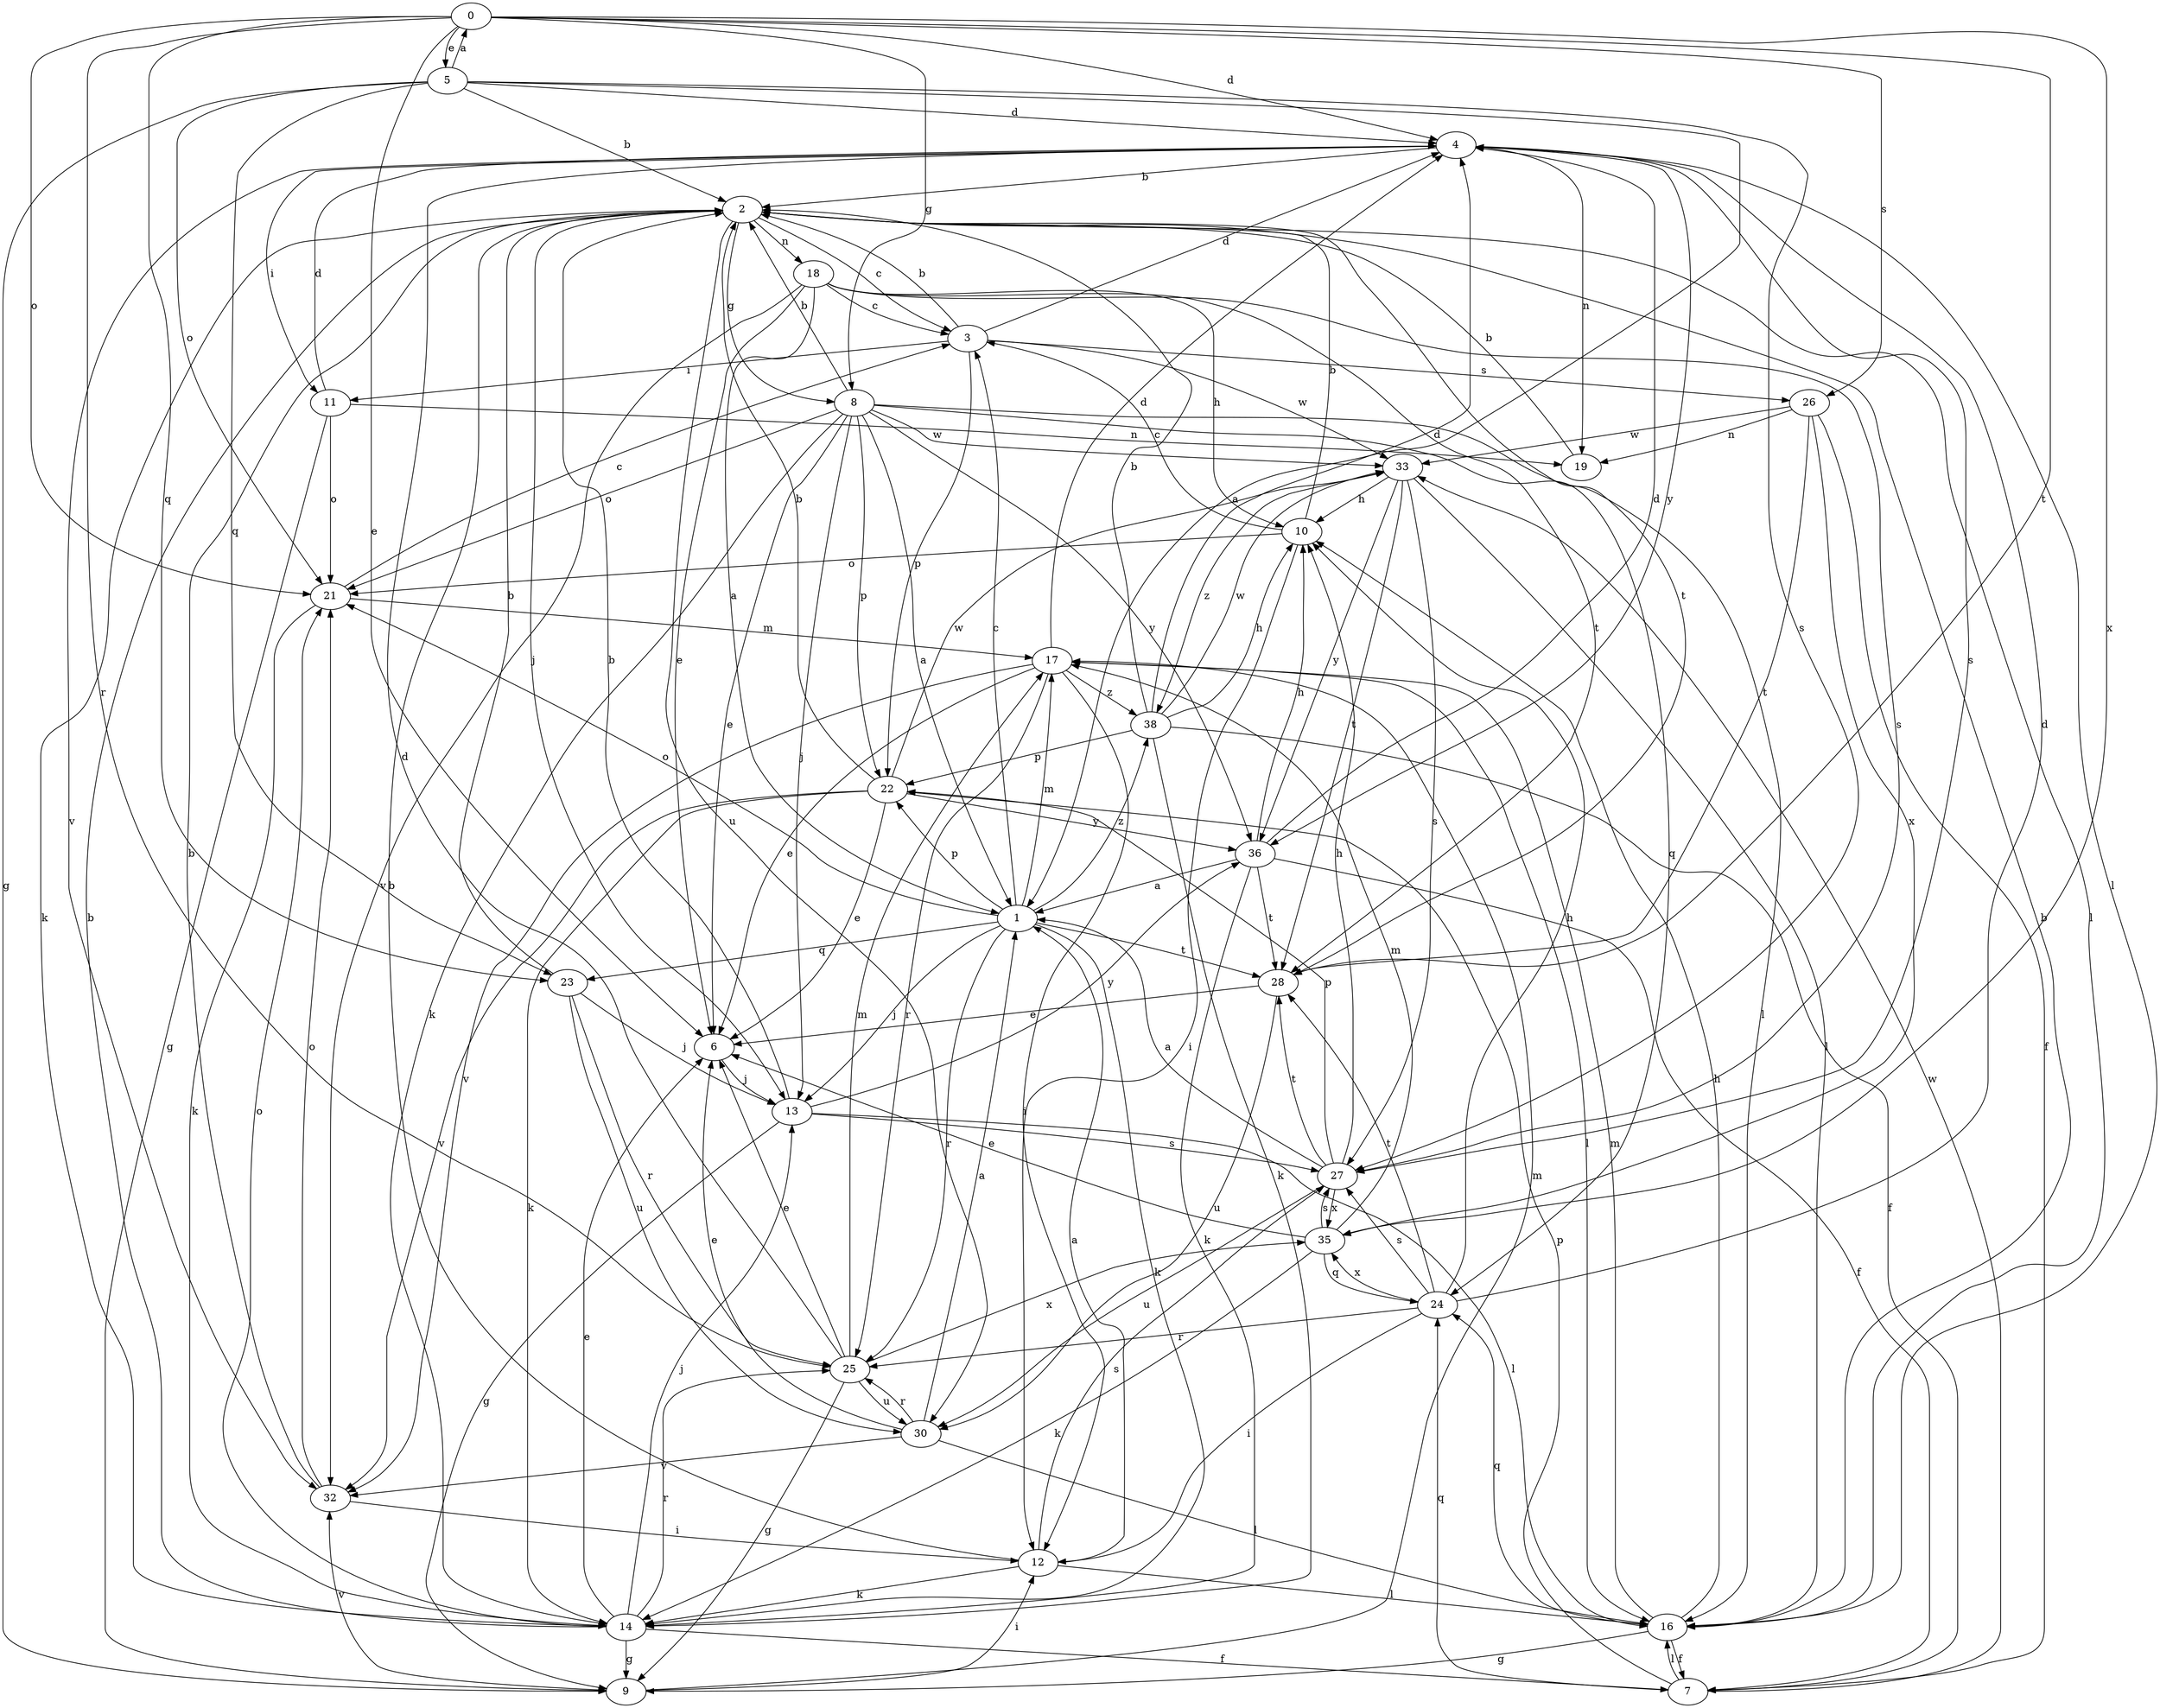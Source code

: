 strict digraph  {
0;
1;
2;
3;
4;
5;
6;
7;
8;
9;
10;
11;
12;
13;
14;
16;
17;
18;
19;
21;
22;
23;
24;
25;
26;
27;
28;
30;
32;
33;
35;
36;
38;
0 -> 4  [label=d];
0 -> 5  [label=e];
0 -> 6  [label=e];
0 -> 8  [label=g];
0 -> 21  [label=o];
0 -> 23  [label=q];
0 -> 25  [label=r];
0 -> 26  [label=s];
0 -> 28  [label=t];
0 -> 35  [label=x];
1 -> 3  [label=c];
1 -> 13  [label=j];
1 -> 14  [label=k];
1 -> 17  [label=m];
1 -> 21  [label=o];
1 -> 22  [label=p];
1 -> 23  [label=q];
1 -> 25  [label=r];
1 -> 28  [label=t];
1 -> 38  [label=z];
2 -> 3  [label=c];
2 -> 8  [label=g];
2 -> 13  [label=j];
2 -> 14  [label=k];
2 -> 16  [label=l];
2 -> 18  [label=n];
2 -> 28  [label=t];
2 -> 30  [label=u];
3 -> 2  [label=b];
3 -> 4  [label=d];
3 -> 11  [label=i];
3 -> 22  [label=p];
3 -> 26  [label=s];
3 -> 33  [label=w];
4 -> 2  [label=b];
4 -> 11  [label=i];
4 -> 16  [label=l];
4 -> 19  [label=n];
4 -> 27  [label=s];
4 -> 32  [label=v];
4 -> 36  [label=y];
5 -> 0  [label=a];
5 -> 1  [label=a];
5 -> 2  [label=b];
5 -> 4  [label=d];
5 -> 9  [label=g];
5 -> 21  [label=o];
5 -> 23  [label=q];
5 -> 27  [label=s];
6 -> 13  [label=j];
7 -> 16  [label=l];
7 -> 22  [label=p];
7 -> 24  [label=q];
7 -> 33  [label=w];
8 -> 1  [label=a];
8 -> 2  [label=b];
8 -> 6  [label=e];
8 -> 13  [label=j];
8 -> 14  [label=k];
8 -> 16  [label=l];
8 -> 21  [label=o];
8 -> 22  [label=p];
8 -> 24  [label=q];
8 -> 33  [label=w];
8 -> 36  [label=y];
9 -> 12  [label=i];
9 -> 17  [label=m];
9 -> 32  [label=v];
10 -> 2  [label=b];
10 -> 3  [label=c];
10 -> 12  [label=i];
10 -> 21  [label=o];
11 -> 4  [label=d];
11 -> 9  [label=g];
11 -> 19  [label=n];
11 -> 21  [label=o];
12 -> 1  [label=a];
12 -> 2  [label=b];
12 -> 14  [label=k];
12 -> 16  [label=l];
12 -> 27  [label=s];
13 -> 2  [label=b];
13 -> 9  [label=g];
13 -> 16  [label=l];
13 -> 27  [label=s];
13 -> 36  [label=y];
14 -> 2  [label=b];
14 -> 6  [label=e];
14 -> 7  [label=f];
14 -> 9  [label=g];
14 -> 13  [label=j];
14 -> 21  [label=o];
14 -> 25  [label=r];
16 -> 2  [label=b];
16 -> 7  [label=f];
16 -> 9  [label=g];
16 -> 10  [label=h];
16 -> 17  [label=m];
16 -> 24  [label=q];
17 -> 4  [label=d];
17 -> 6  [label=e];
17 -> 12  [label=i];
17 -> 16  [label=l];
17 -> 25  [label=r];
17 -> 32  [label=v];
17 -> 38  [label=z];
18 -> 1  [label=a];
18 -> 3  [label=c];
18 -> 6  [label=e];
18 -> 10  [label=h];
18 -> 27  [label=s];
18 -> 28  [label=t];
18 -> 32  [label=v];
19 -> 2  [label=b];
21 -> 3  [label=c];
21 -> 14  [label=k];
21 -> 17  [label=m];
22 -> 2  [label=b];
22 -> 6  [label=e];
22 -> 14  [label=k];
22 -> 32  [label=v];
22 -> 33  [label=w];
22 -> 36  [label=y];
23 -> 2  [label=b];
23 -> 13  [label=j];
23 -> 25  [label=r];
23 -> 30  [label=u];
24 -> 4  [label=d];
24 -> 10  [label=h];
24 -> 12  [label=i];
24 -> 25  [label=r];
24 -> 27  [label=s];
24 -> 28  [label=t];
24 -> 35  [label=x];
25 -> 4  [label=d];
25 -> 6  [label=e];
25 -> 9  [label=g];
25 -> 17  [label=m];
25 -> 30  [label=u];
25 -> 35  [label=x];
26 -> 7  [label=f];
26 -> 19  [label=n];
26 -> 28  [label=t];
26 -> 33  [label=w];
26 -> 35  [label=x];
27 -> 1  [label=a];
27 -> 10  [label=h];
27 -> 22  [label=p];
27 -> 28  [label=t];
27 -> 30  [label=u];
27 -> 35  [label=x];
28 -> 6  [label=e];
28 -> 30  [label=u];
30 -> 1  [label=a];
30 -> 6  [label=e];
30 -> 16  [label=l];
30 -> 25  [label=r];
30 -> 32  [label=v];
32 -> 2  [label=b];
32 -> 12  [label=i];
32 -> 21  [label=o];
33 -> 10  [label=h];
33 -> 16  [label=l];
33 -> 27  [label=s];
33 -> 28  [label=t];
33 -> 36  [label=y];
33 -> 38  [label=z];
35 -> 6  [label=e];
35 -> 14  [label=k];
35 -> 17  [label=m];
35 -> 24  [label=q];
35 -> 27  [label=s];
36 -> 1  [label=a];
36 -> 4  [label=d];
36 -> 7  [label=f];
36 -> 10  [label=h];
36 -> 14  [label=k];
36 -> 28  [label=t];
38 -> 2  [label=b];
38 -> 4  [label=d];
38 -> 7  [label=f];
38 -> 10  [label=h];
38 -> 14  [label=k];
38 -> 22  [label=p];
38 -> 33  [label=w];
}
